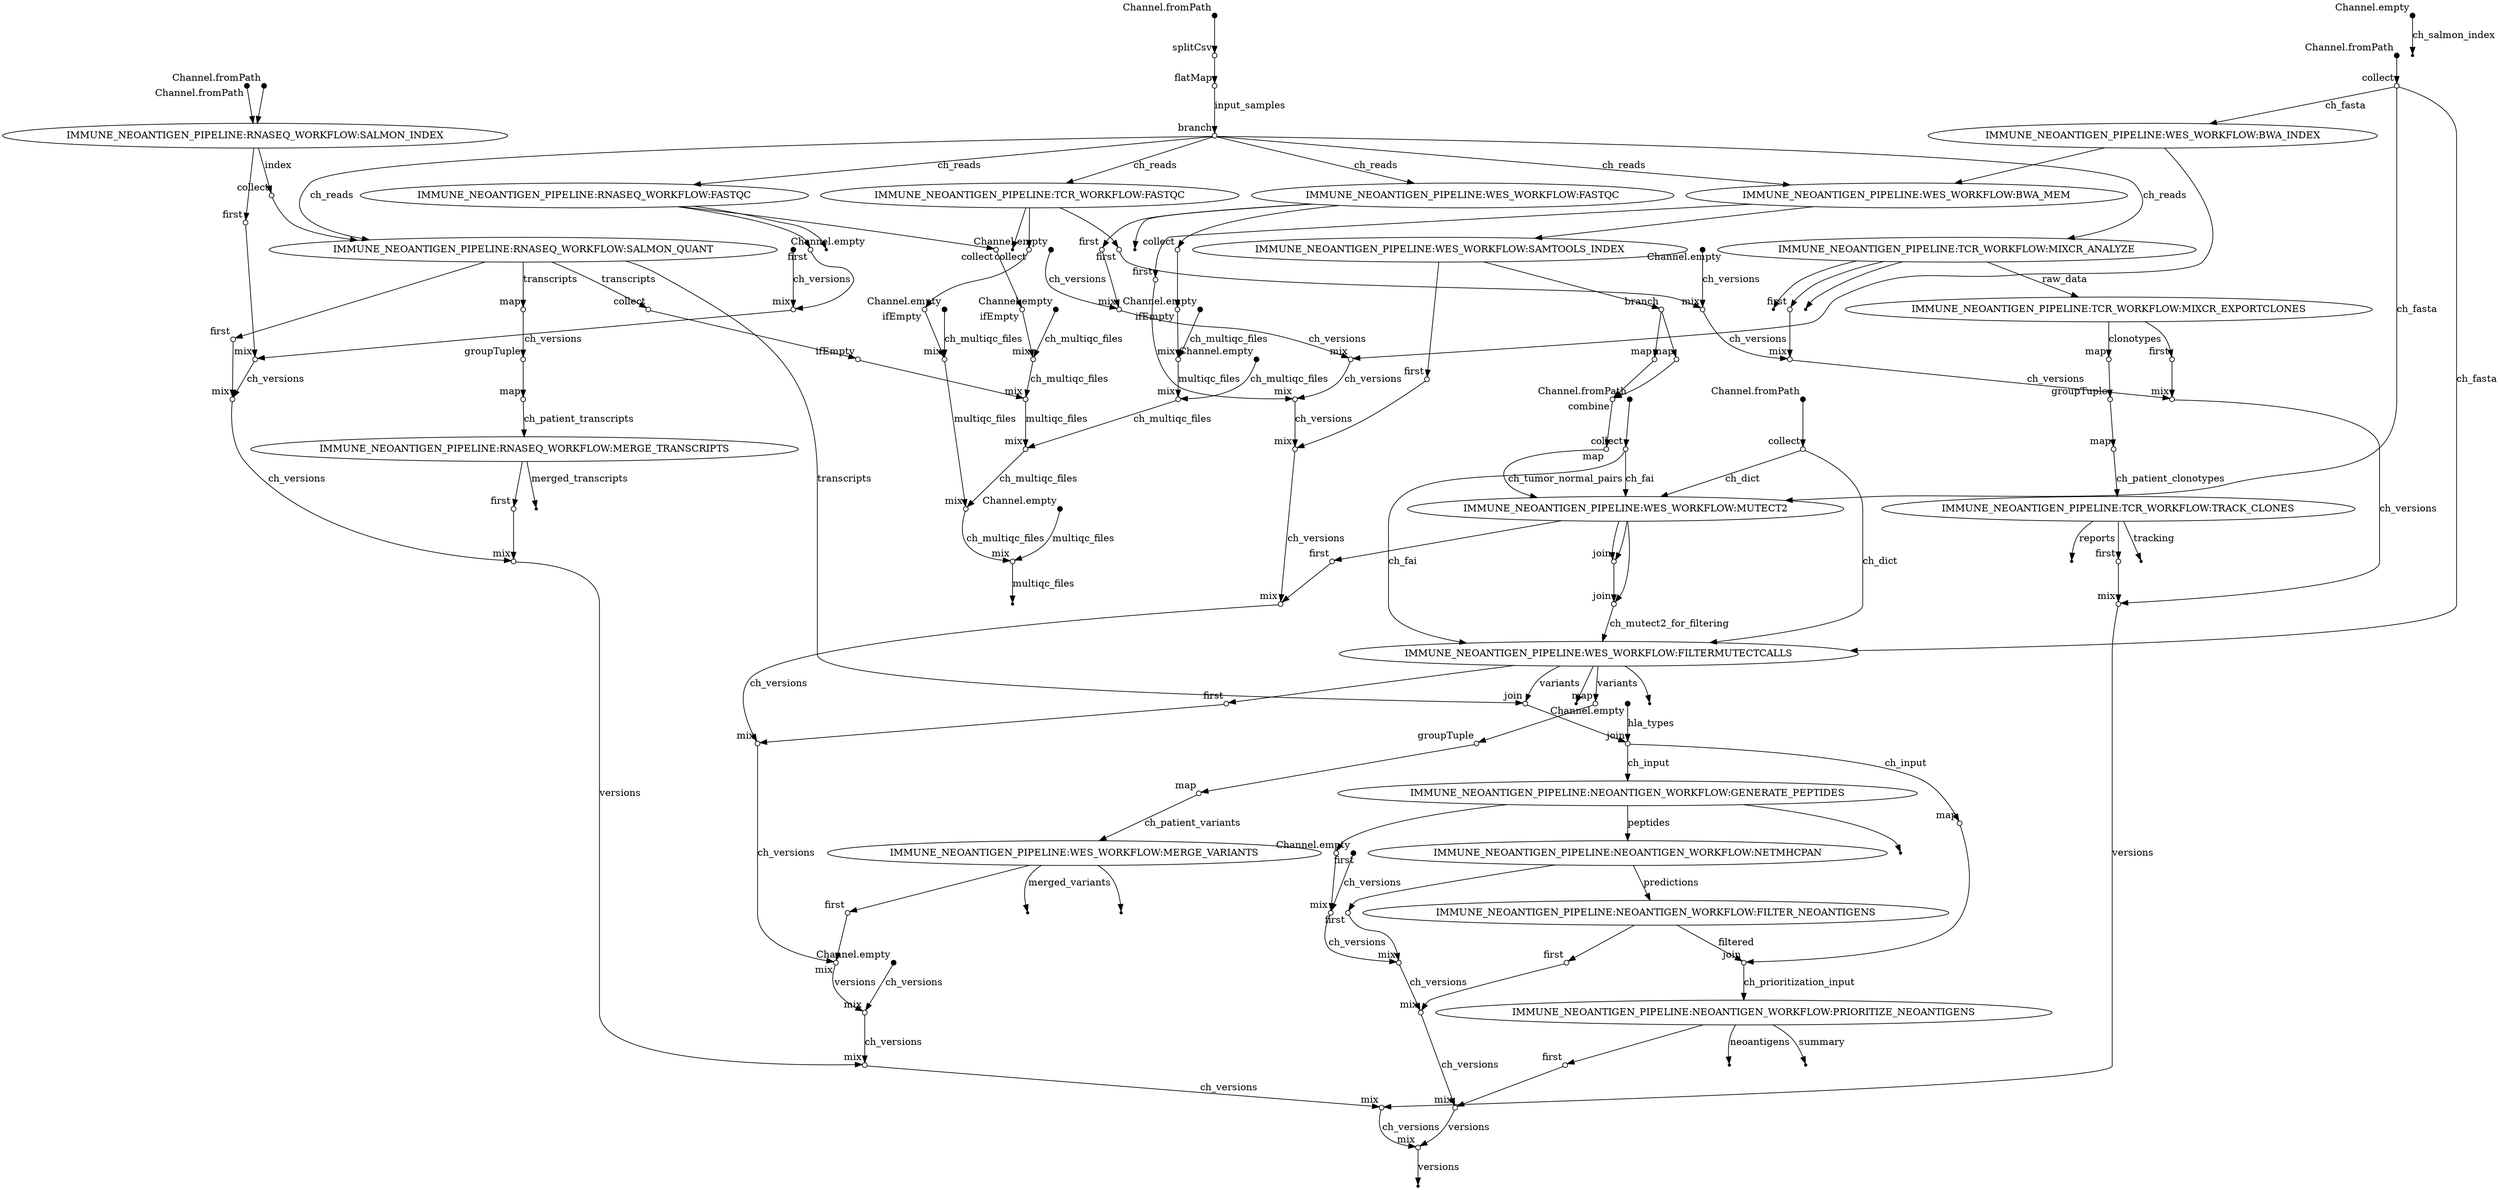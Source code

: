 digraph "pipeline_dag_20250709_225327" {
rankdir=TB;
v0 [shape=point,label="",fixedsize=true,width=0.1,xlabel="Channel.fromPath"];
v1 [shape=circle,label="",fixedsize=true,width=0.1,xlabel="splitCsv"];
v0 -> v1;

v1 [shape=circle,label="",fixedsize=true,width=0.1,xlabel="splitCsv"];
v2 [shape=circle,label="",fixedsize=true,width=0.1,xlabel="flatMap"];
v1 -> v2;

v2 [shape=circle,label="",fixedsize=true,width=0.1,xlabel="flatMap"];
v5 [shape=circle,label="",fixedsize=true,width=0.1,xlabel="branch"];
v2 -> v5 [label="input_samples"];

v3 [shape=point,label="",fixedsize=true,width=0.1,xlabel="Channel.empty"];
v53 [shape=circle,label="",fixedsize=true,width=0.1,xlabel="mix"];
v3 -> v53 [label="ch_versions"];

v4 [shape=point,label="",fixedsize=true,width=0.1,xlabel="Channel.empty"];
v54 [shape=circle,label="",fixedsize=true,width=0.1,xlabel="mix"];
v4 -> v54 [label="ch_multiqc_files"];

v5 [shape=circle,label="",fixedsize=true,width=0.1,xlabel="branch"];
v14 [label="IMMUNE_NEOANTIGEN_PIPELINE:WES_WORKFLOW:FASTQC"];
v5 -> v14 [label="ch_reads"];

v5 [shape=circle,label="",fixedsize=true,width=0.1,xlabel="branch"];
v89 [label="IMMUNE_NEOANTIGEN_PIPELINE:TCR_WORKFLOW:FASTQC"];
v5 -> v89 [label="ch_reads"];

v5 [shape=circle,label="",fixedsize=true,width=0.1,xlabel="branch"];
v57 [label="IMMUNE_NEOANTIGEN_PIPELINE:RNASEQ_WORKFLOW:FASTQC"];
v5 -> v57 [label="ch_reads"];

v6 [shape=point,label="",fixedsize=true,width=0.1,xlabel="Channel.empty"];
v17 [shape=circle,label="",fixedsize=true,width=0.1,xlabel="mix"];
v6 -> v17 [label="ch_versions"];

v7 [shape=point,label="",fixedsize=true,width=0.1,xlabel="Channel.empty"];
v20 [shape=circle,label="",fixedsize=true,width=0.1,xlabel="mix"];
v7 -> v20 [label="ch_multiqc_files"];

v8 [shape=point,label="",fixedsize=true,width=0.1,xlabel="Channel.fromPath"];
v9 [shape=circle,label="",fixedsize=true,width=0.1,xlabel="collect"];
v8 -> v9;

v9 [shape=circle,label="",fixedsize=true,width=0.1,xlabel="collect"];
v21 [label="IMMUNE_NEOANTIGEN_PIPELINE:WES_WORKFLOW:BWA_INDEX"];
v9 -> v21 [label="ch_fasta"];

v10 [shape=point,label="",fixedsize=true,width=0.1,xlabel="Channel.fromPath"];
v11 [shape=circle,label="",fixedsize=true,width=0.1,xlabel="collect"];
v10 -> v11;

v11 [shape=circle,label="",fixedsize=true,width=0.1,xlabel="collect"];
v34 [label="IMMUNE_NEOANTIGEN_PIPELINE:WES_WORKFLOW:MUTECT2"];
v11 -> v34 [label="ch_fai"];

v12 [shape=point,label="",fixedsize=true,width=0.1,xlabel="Channel.fromPath"];
v13 [shape=circle,label="",fixedsize=true,width=0.1,xlabel="collect"];
v12 -> v13;

v13 [shape=circle,label="",fixedsize=true,width=0.1,xlabel="collect"];
v34 [label="IMMUNE_NEOANTIGEN_PIPELINE:WES_WORKFLOW:MUTECT2"];
v13 -> v34 [label="ch_dict"];

v14 [label="IMMUNE_NEOANTIGEN_PIPELINE:WES_WORKFLOW:FASTQC"];
v15 [shape=point];
v14 -> v15;

v14 [label="IMMUNE_NEOANTIGEN_PIPELINE:WES_WORKFLOW:FASTQC"];
v18 [shape=circle,label="",fixedsize=true,width=0.1,xlabel="collect"];
v14 -> v18;

v14 [label="IMMUNE_NEOANTIGEN_PIPELINE:WES_WORKFLOW:FASTQC"];
v16 [shape=circle,label="",fixedsize=true,width=0.1,xlabel="first"];
v14 -> v16;

v16 [shape=circle,label="",fixedsize=true,width=0.1,xlabel="first"];
v17 [shape=circle,label="",fixedsize=true,width=0.1,xlabel="mix"];
v16 -> v17;

v17 [shape=circle,label="",fixedsize=true,width=0.1,xlabel="mix"];
v22 [shape=circle,label="",fixedsize=true,width=0.1,xlabel="mix"];
v17 -> v22 [label="ch_versions"];

v18 [shape=circle,label="",fixedsize=true,width=0.1,xlabel="collect"];
v19 [shape=circle,label="",fixedsize=true,width=0.1,xlabel="ifEmpty"];
v18 -> v19;

v19 [shape=circle,label="",fixedsize=true,width=0.1,xlabel="ifEmpty"];
v20 [shape=circle,label="",fixedsize=true,width=0.1,xlabel="mix"];
v19 -> v20;

v20 [shape=circle,label="",fixedsize=true,width=0.1,xlabel="mix"];
v54 [shape=circle,label="",fixedsize=true,width=0.1,xlabel="mix"];
v20 -> v54 [label="multiqc_files"];

v21 [label="IMMUNE_NEOANTIGEN_PIPELINE:WES_WORKFLOW:BWA_INDEX"];
v23 [label="IMMUNE_NEOANTIGEN_PIPELINE:WES_WORKFLOW:BWA_MEM"];
v21 -> v23;

v21 [label="IMMUNE_NEOANTIGEN_PIPELINE:WES_WORKFLOW:BWA_INDEX"];
v22 [shape=circle,label="",fixedsize=true,width=0.1,xlabel="mix"];
v21 -> v22;

v22 [shape=circle,label="",fixedsize=true,width=0.1,xlabel="mix"];
v25 [shape=circle,label="",fixedsize=true,width=0.1,xlabel="mix"];
v22 -> v25 [label="ch_versions"];

v5 [shape=circle,label="",fixedsize=true,width=0.1,xlabel="branch"];
v23 [label="IMMUNE_NEOANTIGEN_PIPELINE:WES_WORKFLOW:BWA_MEM"];
v5 -> v23 [label="ch_reads"];

v23 [label="IMMUNE_NEOANTIGEN_PIPELINE:WES_WORKFLOW:BWA_MEM"];
v26 [label="IMMUNE_NEOANTIGEN_PIPELINE:WES_WORKFLOW:SAMTOOLS_INDEX"];
v23 -> v26;

v23 [label="IMMUNE_NEOANTIGEN_PIPELINE:WES_WORKFLOW:BWA_MEM"];
v24 [shape=circle,label="",fixedsize=true,width=0.1,xlabel="first"];
v23 -> v24;

v24 [shape=circle,label="",fixedsize=true,width=0.1,xlabel="first"];
v25 [shape=circle,label="",fixedsize=true,width=0.1,xlabel="mix"];
v24 -> v25;

v25 [shape=circle,label="",fixedsize=true,width=0.1,xlabel="mix"];
v28 [shape=circle,label="",fixedsize=true,width=0.1,xlabel="mix"];
v25 -> v28 [label="ch_versions"];

v26 [label="IMMUNE_NEOANTIGEN_PIPELINE:WES_WORKFLOW:SAMTOOLS_INDEX"];
v29 [shape=circle,label="",fixedsize=true,width=0.1,xlabel="branch"];
v26 -> v29;

v26 [label="IMMUNE_NEOANTIGEN_PIPELINE:WES_WORKFLOW:SAMTOOLS_INDEX"];
v27 [shape=circle,label="",fixedsize=true,width=0.1,xlabel="first"];
v26 -> v27;

v27 [shape=circle,label="",fixedsize=true,width=0.1,xlabel="first"];
v28 [shape=circle,label="",fixedsize=true,width=0.1,xlabel="mix"];
v27 -> v28;

v28 [shape=circle,label="",fixedsize=true,width=0.1,xlabel="mix"];
v36 [shape=circle,label="",fixedsize=true,width=0.1,xlabel="mix"];
v28 -> v36 [label="ch_versions"];

v29 [shape=circle,label="",fixedsize=true,width=0.1,xlabel="branch"];
v30 [shape=circle,label="",fixedsize=true,width=0.1,xlabel="map"];
v29 -> v30;

v29 [shape=circle,label="",fixedsize=true,width=0.1,xlabel="branch"];
v31 [shape=circle,label="",fixedsize=true,width=0.1,xlabel="map"];
v29 -> v31;

v30 [shape=circle,label="",fixedsize=true,width=0.1,xlabel="map"];
v32 [shape=circle,label="",fixedsize=true,width=0.1,xlabel="combine"];
v30 -> v32;

v31 [shape=circle,label="",fixedsize=true,width=0.1,xlabel="map"];
v32 [shape=circle,label="",fixedsize=true,width=0.1,xlabel="combine"];
v31 -> v32;

v32 [shape=circle,label="",fixedsize=true,width=0.1,xlabel="combine"];
v33 [shape=circle,label="",fixedsize=true,width=0.1,xlabel="map"];
v32 -> v33;

v33 [shape=circle,label="",fixedsize=true,width=0.1,xlabel="map"];
v34 [label="IMMUNE_NEOANTIGEN_PIPELINE:WES_WORKFLOW:MUTECT2"];
v33 -> v34 [label="ch_tumor_normal_pairs"];

v9 [shape=circle,label="",fixedsize=true,width=0.1,xlabel="collect"];
v34 [label="IMMUNE_NEOANTIGEN_PIPELINE:WES_WORKFLOW:MUTECT2"];
v9 -> v34 [label="ch_fasta"];

v34 [label="IMMUNE_NEOANTIGEN_PIPELINE:WES_WORKFLOW:MUTECT2"];
v37 [shape=circle,label="",fixedsize=true,width=0.1,xlabel="join"];
v34 -> v37;

v34 [label="IMMUNE_NEOANTIGEN_PIPELINE:WES_WORKFLOW:MUTECT2"];
v37 [shape=circle,label="",fixedsize=true,width=0.1,xlabel="join"];
v34 -> v37;

v34 [label="IMMUNE_NEOANTIGEN_PIPELINE:WES_WORKFLOW:MUTECT2"];
v38 [shape=circle,label="",fixedsize=true,width=0.1,xlabel="join"];
v34 -> v38;

v34 [label="IMMUNE_NEOANTIGEN_PIPELINE:WES_WORKFLOW:MUTECT2"];
v35 [shape=circle,label="",fixedsize=true,width=0.1,xlabel="first"];
v34 -> v35;

v35 [shape=circle,label="",fixedsize=true,width=0.1,xlabel="first"];
v36 [shape=circle,label="",fixedsize=true,width=0.1,xlabel="mix"];
v35 -> v36;

v36 [shape=circle,label="",fixedsize=true,width=0.1,xlabel="mix"];
v43 [shape=circle,label="",fixedsize=true,width=0.1,xlabel="mix"];
v36 -> v43 [label="ch_versions"];

v37 [shape=circle,label="",fixedsize=true,width=0.1,xlabel="join"];
v38 [shape=circle,label="",fixedsize=true,width=0.1,xlabel="join"];
v37 -> v38;

v38 [shape=circle,label="",fixedsize=true,width=0.1,xlabel="join"];
v39 [label="IMMUNE_NEOANTIGEN_PIPELINE:WES_WORKFLOW:FILTERMUTECTCALLS"];
v38 -> v39 [label="ch_mutect2_for_filtering"];

v9 [shape=circle,label="",fixedsize=true,width=0.1,xlabel="collect"];
v39 [label="IMMUNE_NEOANTIGEN_PIPELINE:WES_WORKFLOW:FILTERMUTECTCALLS"];
v9 -> v39 [label="ch_fasta"];

v11 [shape=circle,label="",fixedsize=true,width=0.1,xlabel="collect"];
v39 [label="IMMUNE_NEOANTIGEN_PIPELINE:WES_WORKFLOW:FILTERMUTECTCALLS"];
v11 -> v39 [label="ch_fai"];

v13 [shape=circle,label="",fixedsize=true,width=0.1,xlabel="collect"];
v39 [label="IMMUNE_NEOANTIGEN_PIPELINE:WES_WORKFLOW:FILTERMUTECTCALLS"];
v13 -> v39 [label="ch_dict"];

v39 [label="IMMUNE_NEOANTIGEN_PIPELINE:WES_WORKFLOW:FILTERMUTECTCALLS"];
v45 [shape=circle,label="",fixedsize=true,width=0.1,xlabel="map"];
v39 -> v45 [label="variants"];

v39 [label="IMMUNE_NEOANTIGEN_PIPELINE:WES_WORKFLOW:FILTERMUTECTCALLS"];
v41 [shape=point];
v39 -> v41;

v39 [label="IMMUNE_NEOANTIGEN_PIPELINE:WES_WORKFLOW:FILTERMUTECTCALLS"];
v40 [shape=point];
v39 -> v40;

v39 [label="IMMUNE_NEOANTIGEN_PIPELINE:WES_WORKFLOW:FILTERMUTECTCALLS"];
v42 [shape=circle,label="",fixedsize=true,width=0.1,xlabel="first"];
v39 -> v42;

v42 [shape=circle,label="",fixedsize=true,width=0.1,xlabel="first"];
v43 [shape=circle,label="",fixedsize=true,width=0.1,xlabel="mix"];
v42 -> v43;

v43 [shape=circle,label="",fixedsize=true,width=0.1,xlabel="mix"];
v52 [shape=circle,label="",fixedsize=true,width=0.1,xlabel="mix"];
v43 -> v52 [label="ch_versions"];

v44 [shape=point,label="",fixedsize=true,width=0.1,xlabel="Channel.empty"];
v115 [shape=circle,label="",fixedsize=true,width=0.1,xlabel="join"];
v44 -> v115 [label="hla_types"];

v45 [shape=circle,label="",fixedsize=true,width=0.1,xlabel="map"];
v46 [shape=circle,label="",fixedsize=true,width=0.1,xlabel="groupTuple"];
v45 -> v46;

v46 [shape=circle,label="",fixedsize=true,width=0.1,xlabel="groupTuple"];
v47 [shape=circle,label="",fixedsize=true,width=0.1,xlabel="map"];
v46 -> v47;

v47 [shape=circle,label="",fixedsize=true,width=0.1,xlabel="map"];
v48 [label="IMMUNE_NEOANTIGEN_PIPELINE:WES_WORKFLOW:MERGE_VARIANTS"];
v47 -> v48 [label="ch_patient_variants"];

v48 [label="IMMUNE_NEOANTIGEN_PIPELINE:WES_WORKFLOW:MERGE_VARIANTS"];
v50 [shape=point];
v48 -> v50 [label="merged_variants"];

v48 [label="IMMUNE_NEOANTIGEN_PIPELINE:WES_WORKFLOW:MERGE_VARIANTS"];
v49 [shape=point];
v48 -> v49;

v48 [label="IMMUNE_NEOANTIGEN_PIPELINE:WES_WORKFLOW:MERGE_VARIANTS"];
v51 [shape=circle,label="",fixedsize=true,width=0.1,xlabel="first"];
v48 -> v51;

v51 [shape=circle,label="",fixedsize=true,width=0.1,xlabel="first"];
v52 [shape=circle,label="",fixedsize=true,width=0.1,xlabel="mix"];
v51 -> v52;

v52 [shape=circle,label="",fixedsize=true,width=0.1,xlabel="mix"];
v53 [shape=circle,label="",fixedsize=true,width=0.1,xlabel="mix"];
v52 -> v53 [label="versions"];

v53 [shape=circle,label="",fixedsize=true,width=0.1,xlabel="mix"];
v85 [shape=circle,label="",fixedsize=true,width=0.1,xlabel="mix"];
v53 -> v85 [label="ch_versions"];

v54 [shape=circle,label="",fixedsize=true,width=0.1,xlabel="mix"];
v86 [shape=circle,label="",fixedsize=true,width=0.1,xlabel="mix"];
v54 -> v86 [label="ch_multiqc_files"];

v55 [shape=point,label="",fixedsize=true,width=0.1,xlabel="Channel.empty"];
v60 [shape=circle,label="",fixedsize=true,width=0.1,xlabel="mix"];
v55 -> v60 [label="ch_versions"];

v56 [shape=point,label="",fixedsize=true,width=0.1,xlabel="Channel.empty"];
v63 [shape=circle,label="",fixedsize=true,width=0.1,xlabel="mix"];
v56 -> v63 [label="ch_multiqc_files"];

v57 [label="IMMUNE_NEOANTIGEN_PIPELINE:RNASEQ_WORKFLOW:FASTQC"];
v58 [shape=point];
v57 -> v58;

v57 [label="IMMUNE_NEOANTIGEN_PIPELINE:RNASEQ_WORKFLOW:FASTQC"];
v61 [shape=circle,label="",fixedsize=true,width=0.1,xlabel="collect"];
v57 -> v61;

v57 [label="IMMUNE_NEOANTIGEN_PIPELINE:RNASEQ_WORKFLOW:FASTQC"];
v59 [shape=circle,label="",fixedsize=true,width=0.1,xlabel="first"];
v57 -> v59;

v59 [shape=circle,label="",fixedsize=true,width=0.1,xlabel="first"];
v60 [shape=circle,label="",fixedsize=true,width=0.1,xlabel="mix"];
v59 -> v60;

v60 [shape=circle,label="",fixedsize=true,width=0.1,xlabel="mix"];
v70 [shape=circle,label="",fixedsize=true,width=0.1,xlabel="mix"];
v60 -> v70 [label="ch_versions"];

v61 [shape=circle,label="",fixedsize=true,width=0.1,xlabel="collect"];
v62 [shape=circle,label="",fixedsize=true,width=0.1,xlabel="ifEmpty"];
v61 -> v62;

v62 [shape=circle,label="",fixedsize=true,width=0.1,xlabel="ifEmpty"];
v63 [shape=circle,label="",fixedsize=true,width=0.1,xlabel="mix"];
v62 -> v63;

v63 [shape=circle,label="",fixedsize=true,width=0.1,xlabel="mix"];
v77 [shape=circle,label="",fixedsize=true,width=0.1,xlabel="mix"];
v63 -> v77 [label="ch_multiqc_files"];

v64 [shape=point,label="",fixedsize=true,width=0.1,xlabel="Channel.empty"];
v65 [shape=point];
v64 -> v65 [label="ch_salmon_index"];

v66 [shape=point,label="",fixedsize=true,width=0.1,xlabel="Channel.fromPath"];
v68 [label="IMMUNE_NEOANTIGEN_PIPELINE:RNASEQ_WORKFLOW:SALMON_INDEX"];
v66 -> v68;

v67 [shape=point,label="",fixedsize=true,width=0.1,xlabel="Channel.fromPath"];
v68 [label="IMMUNE_NEOANTIGEN_PIPELINE:RNASEQ_WORKFLOW:SALMON_INDEX"];
v67 -> v68;

v68 [label="IMMUNE_NEOANTIGEN_PIPELINE:RNASEQ_WORKFLOW:SALMON_INDEX"];
v71 [shape=circle,label="",fixedsize=true,width=0.1,xlabel="collect"];
v68 -> v71 [label="index"];

v68 [label="IMMUNE_NEOANTIGEN_PIPELINE:RNASEQ_WORKFLOW:SALMON_INDEX"];
v69 [shape=circle,label="",fixedsize=true,width=0.1,xlabel="first"];
v68 -> v69;

v69 [shape=circle,label="",fixedsize=true,width=0.1,xlabel="first"];
v70 [shape=circle,label="",fixedsize=true,width=0.1,xlabel="mix"];
v69 -> v70;

v70 [shape=circle,label="",fixedsize=true,width=0.1,xlabel="mix"];
v74 [shape=circle,label="",fixedsize=true,width=0.1,xlabel="mix"];
v70 -> v74 [label="ch_versions"];

v71 [shape=circle,label="",fixedsize=true,width=0.1,xlabel="collect"];
v72 [label="IMMUNE_NEOANTIGEN_PIPELINE:RNASEQ_WORKFLOW:SALMON_QUANT"];
v71 -> v72;

v5 [shape=circle,label="",fixedsize=true,width=0.1,xlabel="branch"];
v72 [label="IMMUNE_NEOANTIGEN_PIPELINE:RNASEQ_WORKFLOW:SALMON_QUANT"];
v5 -> v72 [label="ch_reads"];

v72 [label="IMMUNE_NEOANTIGEN_PIPELINE:RNASEQ_WORKFLOW:SALMON_QUANT"];
v75 [shape=circle,label="",fixedsize=true,width=0.1,xlabel="collect"];
v72 -> v75 [label="transcripts"];

v72 [label="IMMUNE_NEOANTIGEN_PIPELINE:RNASEQ_WORKFLOW:SALMON_QUANT"];
v73 [shape=circle,label="",fixedsize=true,width=0.1,xlabel="first"];
v72 -> v73;

v73 [shape=circle,label="",fixedsize=true,width=0.1,xlabel="first"];
v74 [shape=circle,label="",fixedsize=true,width=0.1,xlabel="mix"];
v73 -> v74;

v74 [shape=circle,label="",fixedsize=true,width=0.1,xlabel="mix"];
v84 [shape=circle,label="",fixedsize=true,width=0.1,xlabel="mix"];
v74 -> v84 [label="ch_versions"];

v75 [shape=circle,label="",fixedsize=true,width=0.1,xlabel="collect"];
v76 [shape=circle,label="",fixedsize=true,width=0.1,xlabel="ifEmpty"];
v75 -> v76;

v76 [shape=circle,label="",fixedsize=true,width=0.1,xlabel="ifEmpty"];
v77 [shape=circle,label="",fixedsize=true,width=0.1,xlabel="mix"];
v76 -> v77;

v77 [shape=circle,label="",fixedsize=true,width=0.1,xlabel="mix"];
v86 [shape=circle,label="",fixedsize=true,width=0.1,xlabel="mix"];
v77 -> v86 [label="multiqc_files"];

v72 [label="IMMUNE_NEOANTIGEN_PIPELINE:RNASEQ_WORKFLOW:SALMON_QUANT"];
v78 [shape=circle,label="",fixedsize=true,width=0.1,xlabel="map"];
v72 -> v78 [label="transcripts"];

v78 [shape=circle,label="",fixedsize=true,width=0.1,xlabel="map"];
v79 [shape=circle,label="",fixedsize=true,width=0.1,xlabel="groupTuple"];
v78 -> v79;

v79 [shape=circle,label="",fixedsize=true,width=0.1,xlabel="groupTuple"];
v80 [shape=circle,label="",fixedsize=true,width=0.1,xlabel="map"];
v79 -> v80;

v80 [shape=circle,label="",fixedsize=true,width=0.1,xlabel="map"];
v81 [label="IMMUNE_NEOANTIGEN_PIPELINE:RNASEQ_WORKFLOW:MERGE_TRANSCRIPTS"];
v80 -> v81 [label="ch_patient_transcripts"];

v81 [label="IMMUNE_NEOANTIGEN_PIPELINE:RNASEQ_WORKFLOW:MERGE_TRANSCRIPTS"];
v82 [shape=point];
v81 -> v82 [label="merged_transcripts"];

v81 [label="IMMUNE_NEOANTIGEN_PIPELINE:RNASEQ_WORKFLOW:MERGE_TRANSCRIPTS"];
v83 [shape=circle,label="",fixedsize=true,width=0.1,xlabel="first"];
v81 -> v83;

v83 [shape=circle,label="",fixedsize=true,width=0.1,xlabel="first"];
v84 [shape=circle,label="",fixedsize=true,width=0.1,xlabel="mix"];
v83 -> v84;

v84 [shape=circle,label="",fixedsize=true,width=0.1,xlabel="mix"];
v85 [shape=circle,label="",fixedsize=true,width=0.1,xlabel="mix"];
v84 -> v85 [label="versions"];

v85 [shape=circle,label="",fixedsize=true,width=0.1,xlabel="mix"];
v112 [shape=circle,label="",fixedsize=true,width=0.1,xlabel="mix"];
v85 -> v112 [label="ch_versions"];

v86 [shape=circle,label="",fixedsize=true,width=0.1,xlabel="mix"];
v113 [shape=circle,label="",fixedsize=true,width=0.1,xlabel="mix"];
v86 -> v113 [label="ch_multiqc_files"];

v87 [shape=point,label="",fixedsize=true,width=0.1,xlabel="Channel.empty"];
v92 [shape=circle,label="",fixedsize=true,width=0.1,xlabel="mix"];
v87 -> v92 [label="ch_versions"];

v88 [shape=point,label="",fixedsize=true,width=0.1,xlabel="Channel.empty"];
v95 [shape=circle,label="",fixedsize=true,width=0.1,xlabel="mix"];
v88 -> v95 [label="ch_multiqc_files"];

v89 [label="IMMUNE_NEOANTIGEN_PIPELINE:TCR_WORKFLOW:FASTQC"];
v90 [shape=point];
v89 -> v90;

v89 [label="IMMUNE_NEOANTIGEN_PIPELINE:TCR_WORKFLOW:FASTQC"];
v93 [shape=circle,label="",fixedsize=true,width=0.1,xlabel="collect"];
v89 -> v93;

v89 [label="IMMUNE_NEOANTIGEN_PIPELINE:TCR_WORKFLOW:FASTQC"];
v91 [shape=circle,label="",fixedsize=true,width=0.1,xlabel="first"];
v89 -> v91;

v91 [shape=circle,label="",fixedsize=true,width=0.1,xlabel="first"];
v92 [shape=circle,label="",fixedsize=true,width=0.1,xlabel="mix"];
v91 -> v92;

v92 [shape=circle,label="",fixedsize=true,width=0.1,xlabel="mix"];
v100 [shape=circle,label="",fixedsize=true,width=0.1,xlabel="mix"];
v92 -> v100 [label="ch_versions"];

v93 [shape=circle,label="",fixedsize=true,width=0.1,xlabel="collect"];
v94 [shape=circle,label="",fixedsize=true,width=0.1,xlabel="ifEmpty"];
v93 -> v94;

v94 [shape=circle,label="",fixedsize=true,width=0.1,xlabel="ifEmpty"];
v95 [shape=circle,label="",fixedsize=true,width=0.1,xlabel="mix"];
v94 -> v95;

v95 [shape=circle,label="",fixedsize=true,width=0.1,xlabel="mix"];
v113 [shape=circle,label="",fixedsize=true,width=0.1,xlabel="mix"];
v95 -> v113 [label="multiqc_files"];

v5 [shape=circle,label="",fixedsize=true,width=0.1,xlabel="branch"];
v96 [label="IMMUNE_NEOANTIGEN_PIPELINE:TCR_WORKFLOW:MIXCR_ANALYZE"];
v5 -> v96 [label="ch_reads"];

v96 [label="IMMUNE_NEOANTIGEN_PIPELINE:TCR_WORKFLOW:MIXCR_ANALYZE"];
v101 [label="IMMUNE_NEOANTIGEN_PIPELINE:TCR_WORKFLOW:MIXCR_EXPORTCLONES"];
v96 -> v101 [label="raw_data"];

v96 [label="IMMUNE_NEOANTIGEN_PIPELINE:TCR_WORKFLOW:MIXCR_ANALYZE"];
v98 [shape=point];
v96 -> v98;

v96 [label="IMMUNE_NEOANTIGEN_PIPELINE:TCR_WORKFLOW:MIXCR_ANALYZE"];
v97 [shape=point];
v96 -> v97;

v96 [label="IMMUNE_NEOANTIGEN_PIPELINE:TCR_WORKFLOW:MIXCR_ANALYZE"];
v99 [shape=circle,label="",fixedsize=true,width=0.1,xlabel="first"];
v96 -> v99;

v99 [shape=circle,label="",fixedsize=true,width=0.1,xlabel="first"];
v100 [shape=circle,label="",fixedsize=true,width=0.1,xlabel="mix"];
v99 -> v100;

v100 [shape=circle,label="",fixedsize=true,width=0.1,xlabel="mix"];
v103 [shape=circle,label="",fixedsize=true,width=0.1,xlabel="mix"];
v100 -> v103 [label="ch_versions"];

v101 [label="IMMUNE_NEOANTIGEN_PIPELINE:TCR_WORKFLOW:MIXCR_EXPORTCLONES"];
v104 [shape=circle,label="",fixedsize=true,width=0.1,xlabel="map"];
v101 -> v104 [label="clonotypes"];

v101 [label="IMMUNE_NEOANTIGEN_PIPELINE:TCR_WORKFLOW:MIXCR_EXPORTCLONES"];
v102 [shape=circle,label="",fixedsize=true,width=0.1,xlabel="first"];
v101 -> v102;

v102 [shape=circle,label="",fixedsize=true,width=0.1,xlabel="first"];
v103 [shape=circle,label="",fixedsize=true,width=0.1,xlabel="mix"];
v102 -> v103;

v103 [shape=circle,label="",fixedsize=true,width=0.1,xlabel="mix"];
v111 [shape=circle,label="",fixedsize=true,width=0.1,xlabel="mix"];
v103 -> v111 [label="ch_versions"];

v104 [shape=circle,label="",fixedsize=true,width=0.1,xlabel="map"];
v105 [shape=circle,label="",fixedsize=true,width=0.1,xlabel="groupTuple"];
v104 -> v105;

v105 [shape=circle,label="",fixedsize=true,width=0.1,xlabel="groupTuple"];
v106 [shape=circle,label="",fixedsize=true,width=0.1,xlabel="map"];
v105 -> v106;

v106 [shape=circle,label="",fixedsize=true,width=0.1,xlabel="map"];
v107 [label="IMMUNE_NEOANTIGEN_PIPELINE:TCR_WORKFLOW:TRACK_CLONES"];
v106 -> v107 [label="ch_patient_clonotypes"];

v107 [label="IMMUNE_NEOANTIGEN_PIPELINE:TCR_WORKFLOW:TRACK_CLONES"];
v109 [shape=point];
v107 -> v109 [label="tracking"];

v107 [label="IMMUNE_NEOANTIGEN_PIPELINE:TCR_WORKFLOW:TRACK_CLONES"];
v108 [shape=point];
v107 -> v108 [label="reports"];

v107 [label="IMMUNE_NEOANTIGEN_PIPELINE:TCR_WORKFLOW:TRACK_CLONES"];
v110 [shape=circle,label="",fixedsize=true,width=0.1,xlabel="first"];
v107 -> v110;

v110 [shape=circle,label="",fixedsize=true,width=0.1,xlabel="first"];
v111 [shape=circle,label="",fixedsize=true,width=0.1,xlabel="mix"];
v110 -> v111;

v111 [shape=circle,label="",fixedsize=true,width=0.1,xlabel="mix"];
v112 [shape=circle,label="",fixedsize=true,width=0.1,xlabel="mix"];
v111 -> v112 [label="versions"];

v112 [shape=circle,label="",fixedsize=true,width=0.1,xlabel="mix"];
v135 [shape=circle,label="",fixedsize=true,width=0.1,xlabel="mix"];
v112 -> v135 [label="ch_versions"];

v113 [shape=circle,label="",fixedsize=true,width=0.1,xlabel="mix"];
v137 [shape=circle,label="",fixedsize=true,width=0.1,xlabel="mix"];
v113 -> v137 [label="ch_multiqc_files"];

v72 [label="IMMUNE_NEOANTIGEN_PIPELINE:RNASEQ_WORKFLOW:SALMON_QUANT"];
v114 [shape=circle,label="",fixedsize=true,width=0.1,xlabel="join"];
v72 -> v114 [label="transcripts"];

v39 [label="IMMUNE_NEOANTIGEN_PIPELINE:WES_WORKFLOW:FILTERMUTECTCALLS"];
v114 [shape=circle,label="",fixedsize=true,width=0.1,xlabel="join"];
v39 -> v114 [label="variants"];

v114 [shape=circle,label="",fixedsize=true,width=0.1,xlabel="join"];
v115 [shape=circle,label="",fixedsize=true,width=0.1,xlabel="join"];
v114 -> v115;

v115 [shape=circle,label="",fixedsize=true,width=0.1,xlabel="join"];
v118 [label="IMMUNE_NEOANTIGEN_PIPELINE:NEOANTIGEN_WORKFLOW:GENERATE_PEPTIDES"];
v115 -> v118 [label="ch_input"];

v116 [shape=point,label="",fixedsize=true,width=0.1,xlabel="Channel.empty"];
v121 [shape=circle,label="",fixedsize=true,width=0.1,xlabel="mix"];
v116 -> v121 [label="ch_versions"];

v117 [shape=point,label="",fixedsize=true,width=0.1,xlabel="Channel.empty"];
v137 [shape=circle,label="",fixedsize=true,width=0.1,xlabel="mix"];
v117 -> v137 [label="multiqc_files"];

v118 [label="IMMUNE_NEOANTIGEN_PIPELINE:NEOANTIGEN_WORKFLOW:GENERATE_PEPTIDES"];
v122 [label="IMMUNE_NEOANTIGEN_PIPELINE:NEOANTIGEN_WORKFLOW:NETMHCPAN"];
v118 -> v122 [label="peptides"];

v118 [label="IMMUNE_NEOANTIGEN_PIPELINE:NEOANTIGEN_WORKFLOW:GENERATE_PEPTIDES"];
v119 [shape=point];
v118 -> v119;

v118 [label="IMMUNE_NEOANTIGEN_PIPELINE:NEOANTIGEN_WORKFLOW:GENERATE_PEPTIDES"];
v120 [shape=circle,label="",fixedsize=true,width=0.1,xlabel="first"];
v118 -> v120;

v120 [shape=circle,label="",fixedsize=true,width=0.1,xlabel="first"];
v121 [shape=circle,label="",fixedsize=true,width=0.1,xlabel="mix"];
v120 -> v121;

v121 [shape=circle,label="",fixedsize=true,width=0.1,xlabel="mix"];
v124 [shape=circle,label="",fixedsize=true,width=0.1,xlabel="mix"];
v121 -> v124 [label="ch_versions"];

v122 [label="IMMUNE_NEOANTIGEN_PIPELINE:NEOANTIGEN_WORKFLOW:NETMHCPAN"];
v125 [label="IMMUNE_NEOANTIGEN_PIPELINE:NEOANTIGEN_WORKFLOW:FILTER_NEOANTIGENS"];
v122 -> v125 [label="predictions"];

v122 [label="IMMUNE_NEOANTIGEN_PIPELINE:NEOANTIGEN_WORKFLOW:NETMHCPAN"];
v123 [shape=circle,label="",fixedsize=true,width=0.1,xlabel="first"];
v122 -> v123;

v123 [shape=circle,label="",fixedsize=true,width=0.1,xlabel="first"];
v124 [shape=circle,label="",fixedsize=true,width=0.1,xlabel="mix"];
v123 -> v124;

v124 [shape=circle,label="",fixedsize=true,width=0.1,xlabel="mix"];
v127 [shape=circle,label="",fixedsize=true,width=0.1,xlabel="mix"];
v124 -> v127 [label="ch_versions"];

v125 [label="IMMUNE_NEOANTIGEN_PIPELINE:NEOANTIGEN_WORKFLOW:FILTER_NEOANTIGENS"];
v129 [shape=circle,label="",fixedsize=true,width=0.1,xlabel="join"];
v125 -> v129 [label="filtered"];

v125 [label="IMMUNE_NEOANTIGEN_PIPELINE:NEOANTIGEN_WORKFLOW:FILTER_NEOANTIGENS"];
v126 [shape=circle,label="",fixedsize=true,width=0.1,xlabel="first"];
v125 -> v126;

v126 [shape=circle,label="",fixedsize=true,width=0.1,xlabel="first"];
v127 [shape=circle,label="",fixedsize=true,width=0.1,xlabel="mix"];
v126 -> v127;

v127 [shape=circle,label="",fixedsize=true,width=0.1,xlabel="mix"];
v134 [shape=circle,label="",fixedsize=true,width=0.1,xlabel="mix"];
v127 -> v134 [label="ch_versions"];

v115 [shape=circle,label="",fixedsize=true,width=0.1,xlabel="join"];
v128 [shape=circle,label="",fixedsize=true,width=0.1,xlabel="map"];
v115 -> v128 [label="ch_input"];

v128 [shape=circle,label="",fixedsize=true,width=0.1,xlabel="map"];
v129 [shape=circle,label="",fixedsize=true,width=0.1,xlabel="join"];
v128 -> v129;

v129 [shape=circle,label="",fixedsize=true,width=0.1,xlabel="join"];
v130 [label="IMMUNE_NEOANTIGEN_PIPELINE:NEOANTIGEN_WORKFLOW:PRIORITIZE_NEOANTIGENS"];
v129 -> v130 [label="ch_prioritization_input"];

v130 [label="IMMUNE_NEOANTIGEN_PIPELINE:NEOANTIGEN_WORKFLOW:PRIORITIZE_NEOANTIGENS"];
v132 [shape=point];
v130 -> v132 [label="neoantigens"];

v130 [label="IMMUNE_NEOANTIGEN_PIPELINE:NEOANTIGEN_WORKFLOW:PRIORITIZE_NEOANTIGENS"];
v131 [shape=point];
v130 -> v131 [label="summary"];

v130 [label="IMMUNE_NEOANTIGEN_PIPELINE:NEOANTIGEN_WORKFLOW:PRIORITIZE_NEOANTIGENS"];
v133 [shape=circle,label="",fixedsize=true,width=0.1,xlabel="first"];
v130 -> v133;

v133 [shape=circle,label="",fixedsize=true,width=0.1,xlabel="first"];
v134 [shape=circle,label="",fixedsize=true,width=0.1,xlabel="mix"];
v133 -> v134;

v134 [shape=circle,label="",fixedsize=true,width=0.1,xlabel="mix"];
v135 [shape=circle,label="",fixedsize=true,width=0.1,xlabel="mix"];
v134 -> v135 [label="versions"];

v135 [shape=circle,label="",fixedsize=true,width=0.1,xlabel="mix"];
v136 [shape=point];
v135 -> v136 [label="versions"];

v137 [shape=circle,label="",fixedsize=true,width=0.1,xlabel="mix"];
v138 [shape=point];
v137 -> v138 [label="multiqc_files"];

}

